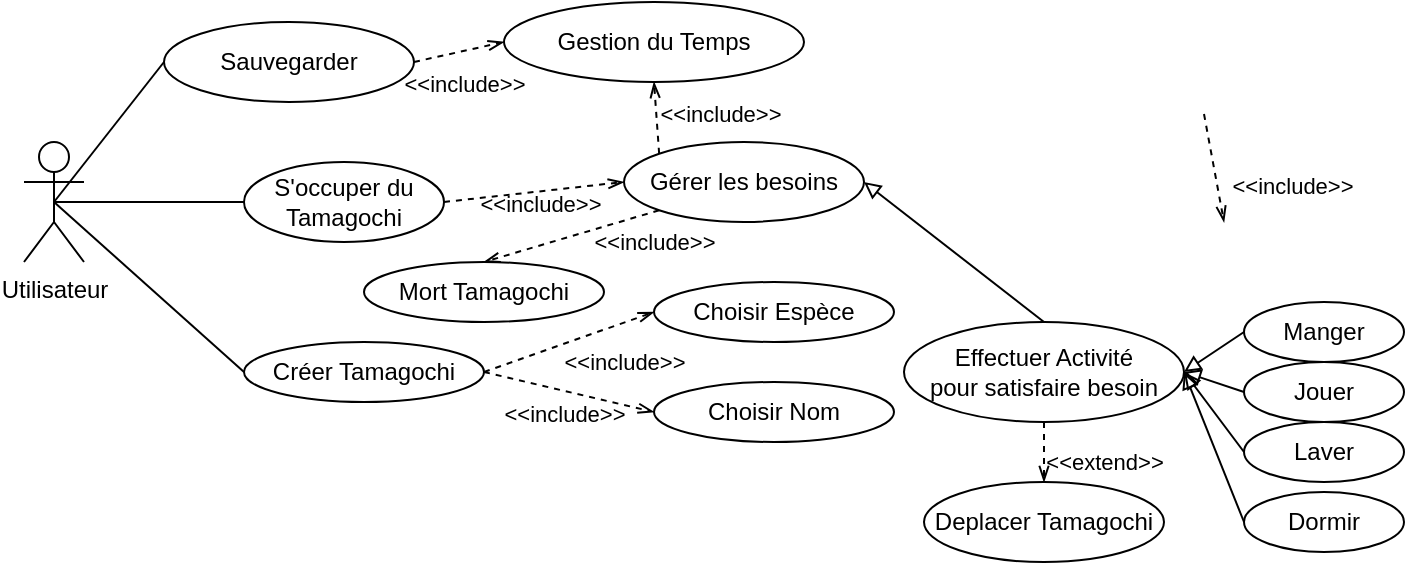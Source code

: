 <mxfile version="15.2.7" type="github">
  <diagram id="hf7tUSSGctodM-PZdDx_" name="Page-1">
    <mxGraphModel dx="630" dy="333" grid="1" gridSize="10" guides="1" tooltips="1" connect="1" arrows="1" fold="1" page="1" pageScale="1" pageWidth="850" pageHeight="1100" math="0" shadow="0">
      <root>
        <mxCell id="0" />
        <mxCell id="1" parent="0" />
        <mxCell id="pM8h4kd1RZJodPii1csn-1" value="Utilisateur" style="shape=umlActor;verticalLabelPosition=bottom;verticalAlign=top;html=1;outlineConnect=0;" parent="1" vertex="1">
          <mxGeometry x="110" y="170" width="30" height="60" as="geometry" />
        </mxCell>
        <mxCell id="pM8h4kd1RZJodPii1csn-2" value="S&#39;occuper du Tamagochi" style="ellipse;whiteSpace=wrap;html=1;" parent="1" vertex="1">
          <mxGeometry x="220" y="180" width="100" height="40" as="geometry" />
        </mxCell>
        <mxCell id="pM8h4kd1RZJodPii1csn-3" value="Mort Tamagochi" style="ellipse;whiteSpace=wrap;html=1;" parent="1" vertex="1">
          <mxGeometry x="280" y="230" width="120" height="30" as="geometry" />
        </mxCell>
        <mxCell id="pM8h4kd1RZJodPii1csn-4" value="Sauvegarder" style="ellipse;whiteSpace=wrap;html=1;" parent="1" vertex="1">
          <mxGeometry x="180" y="110" width="125" height="40" as="geometry" />
        </mxCell>
        <mxCell id="pM8h4kd1RZJodPii1csn-5" value="Créer Tamagochi" style="ellipse;whiteSpace=wrap;html=1;" parent="1" vertex="1">
          <mxGeometry x="220" y="270" width="120" height="30" as="geometry" />
        </mxCell>
        <mxCell id="pM8h4kd1RZJodPii1csn-6" value="Choisir Espèce" style="ellipse;whiteSpace=wrap;html=1;" parent="1" vertex="1">
          <mxGeometry x="425" y="240" width="120" height="30" as="geometry" />
        </mxCell>
        <mxCell id="pM8h4kd1RZJodPii1csn-9" value="Gestion du Temps" style="ellipse;whiteSpace=wrap;html=1;" parent="1" vertex="1">
          <mxGeometry x="350" y="100" width="150" height="40" as="geometry" />
        </mxCell>
        <mxCell id="pM8h4kd1RZJodPii1csn-10" value="" style="endArrow=none;html=1;exitX=0.5;exitY=0.5;exitDx=0;exitDy=0;exitPerimeter=0;entryX=0;entryY=0.5;entryDx=0;entryDy=0;" parent="1" source="pM8h4kd1RZJodPii1csn-1" target="pM8h4kd1RZJodPii1csn-2" edge="1">
          <mxGeometry width="50" height="50" relative="1" as="geometry">
            <mxPoint x="140" y="120" as="sourcePoint" />
            <mxPoint x="190" y="70" as="targetPoint" />
          </mxGeometry>
        </mxCell>
        <mxCell id="pM8h4kd1RZJodPii1csn-11" value="" style="endArrow=openThin;html=1;exitX=1;exitY=0.5;exitDx=0;exitDy=0;entryX=0;entryY=0.5;entryDx=0;entryDy=0;dashed=1;endFill=0;" parent="1" source="pM8h4kd1RZJodPii1csn-2" target="pM8h4kd1RZJodPii1csn-12" edge="1">
          <mxGeometry width="50" height="50" relative="1" as="geometry">
            <mxPoint x="400" y="180" as="sourcePoint" />
            <mxPoint x="450" y="130" as="targetPoint" />
          </mxGeometry>
        </mxCell>
        <mxCell id="pM8h4kd1RZJodPii1csn-30" value="&amp;lt;&amp;lt;include&amp;gt;&amp;gt;" style="edgeLabel;html=1;align=center;verticalAlign=middle;resizable=0;points=[];labelBackgroundColor=none;" parent="pM8h4kd1RZJodPii1csn-11" vertex="1" connectable="0">
          <mxGeometry x="0.131" y="-2" relative="1" as="geometry">
            <mxPoint x="-3" y="4" as="offset" />
          </mxGeometry>
        </mxCell>
        <mxCell id="pM8h4kd1RZJodPii1csn-12" value="Gérer les besoins" style="ellipse;whiteSpace=wrap;html=1;" parent="1" vertex="1">
          <mxGeometry x="410" y="170" width="120" height="40" as="geometry" />
        </mxCell>
        <mxCell id="pM8h4kd1RZJodPii1csn-15" value="" style="endArrow=none;html=1;exitX=0;exitY=0.5;exitDx=0;exitDy=0;entryX=0.5;entryY=0.5;entryDx=0;entryDy=0;entryPerimeter=0;" parent="1" source="pM8h4kd1RZJodPii1csn-5" target="pM8h4kd1RZJodPii1csn-1" edge="1">
          <mxGeometry width="50" height="50" relative="1" as="geometry">
            <mxPoint x="570" y="130" as="sourcePoint" />
            <mxPoint x="470" y="180" as="targetPoint" />
          </mxGeometry>
        </mxCell>
        <mxCell id="pM8h4kd1RZJodPii1csn-21" value="" style="endArrow=none;html=1;exitX=0.5;exitY=0.5;exitDx=0;exitDy=0;exitPerimeter=0;entryX=0;entryY=0.5;entryDx=0;entryDy=0;" parent="1" source="pM8h4kd1RZJodPii1csn-1" target="pM8h4kd1RZJodPii1csn-4" edge="1">
          <mxGeometry width="50" height="50" relative="1" as="geometry">
            <mxPoint x="205" y="220" as="sourcePoint" />
            <mxPoint x="290" y="210" as="targetPoint" />
          </mxGeometry>
        </mxCell>
        <mxCell id="pM8h4kd1RZJodPii1csn-26" value="Deplacer Tamagochi" style="ellipse;whiteSpace=wrap;html=1;" parent="1" vertex="1">
          <mxGeometry x="560" y="340" width="120" height="40" as="geometry" />
        </mxCell>
        <mxCell id="pM8h4kd1RZJodPii1csn-27" value="Effectuer Activité&lt;br&gt;pour satisfaire besoin" style="ellipse;whiteSpace=wrap;html=1;" parent="1" vertex="1">
          <mxGeometry x="550" y="260" width="140" height="50" as="geometry" />
        </mxCell>
        <mxCell id="pM8h4kd1RZJodPii1csn-31" value="" style="endArrow=openThin;html=1;dashed=1;endFill=0;" parent="1" edge="1">
          <mxGeometry width="50" height="50" relative="1" as="geometry">
            <mxPoint x="700" y="156" as="sourcePoint" />
            <mxPoint x="710" y="210" as="targetPoint" />
          </mxGeometry>
        </mxCell>
        <mxCell id="pM8h4kd1RZJodPii1csn-32" value="&amp;lt;&amp;lt;include&amp;gt;&amp;gt;" style="edgeLabel;html=1;align=center;verticalAlign=middle;resizable=0;points=[];labelBackgroundColor=none;" parent="pM8h4kd1RZJodPii1csn-31" vertex="1" connectable="0">
          <mxGeometry x="0.131" y="-2" relative="1" as="geometry">
            <mxPoint x="40" y="5" as="offset" />
          </mxGeometry>
        </mxCell>
        <mxCell id="pM8h4kd1RZJodPii1csn-33" value="" style="endArrow=openThin;html=1;entryX=0.5;entryY=0;entryDx=0;entryDy=0;dashed=1;endFill=0;exitX=0.5;exitY=1;exitDx=0;exitDy=0;" parent="1" source="pM8h4kd1RZJodPii1csn-27" target="pM8h4kd1RZJodPii1csn-26" edge="1">
          <mxGeometry width="50" height="50" relative="1" as="geometry">
            <mxPoint x="710" y="355" as="sourcePoint" />
            <mxPoint x="600.266" y="307.407" as="targetPoint" />
          </mxGeometry>
        </mxCell>
        <mxCell id="pM8h4kd1RZJodPii1csn-34" value="&amp;lt;&amp;lt;extend&amp;gt;&amp;gt;" style="edgeLabel;html=1;align=center;verticalAlign=middle;resizable=0;points=[];labelBackgroundColor=none;" parent="pM8h4kd1RZJodPii1csn-33" vertex="1" connectable="0">
          <mxGeometry x="0.131" y="-2" relative="1" as="geometry">
            <mxPoint x="32" y="3" as="offset" />
          </mxGeometry>
        </mxCell>
        <mxCell id="pM8h4kd1RZJodPii1csn-35" value="" style="endArrow=openThin;html=1;exitX=1;exitY=0.5;exitDx=0;exitDy=0;entryX=0;entryY=0.5;entryDx=0;entryDy=0;dashed=1;endFill=0;" parent="1" source="pM8h4kd1RZJodPii1csn-5" target="pM8h4kd1RZJodPii1csn-6" edge="1">
          <mxGeometry width="50" height="50" relative="1" as="geometry">
            <mxPoint x="400" y="280" as="sourcePoint" />
            <mxPoint x="480" y="270" as="targetPoint" />
          </mxGeometry>
        </mxCell>
        <mxCell id="pM8h4kd1RZJodPii1csn-36" value="&amp;lt;&amp;lt;include&amp;gt;&amp;gt;" style="edgeLabel;html=1;align=center;verticalAlign=middle;resizable=0;points=[];labelBackgroundColor=none;" parent="pM8h4kd1RZJodPii1csn-35" vertex="1" connectable="0">
          <mxGeometry x="0.131" y="-2" relative="1" as="geometry">
            <mxPoint x="21" y="10" as="offset" />
          </mxGeometry>
        </mxCell>
        <mxCell id="pM8h4kd1RZJodPii1csn-38" value="Choisir Nom" style="ellipse;whiteSpace=wrap;html=1;" parent="1" vertex="1">
          <mxGeometry x="425" y="290" width="120" height="30" as="geometry" />
        </mxCell>
        <mxCell id="pM8h4kd1RZJodPii1csn-39" value="" style="endArrow=openThin;html=1;exitX=1;exitY=0.5;exitDx=0;exitDy=0;entryX=0;entryY=0.5;entryDx=0;entryDy=0;dashed=1;endFill=0;" parent="1" source="pM8h4kd1RZJodPii1csn-5" target="pM8h4kd1RZJodPii1csn-38" edge="1">
          <mxGeometry width="50" height="50" relative="1" as="geometry">
            <mxPoint x="350" y="295" as="sourcePoint" />
            <mxPoint x="435" y="265" as="targetPoint" />
          </mxGeometry>
        </mxCell>
        <mxCell id="pM8h4kd1RZJodPii1csn-40" value="&amp;lt;&amp;lt;include&amp;gt;&amp;gt;" style="edgeLabel;html=1;align=center;verticalAlign=middle;resizable=0;points=[];labelBackgroundColor=none;" parent="pM8h4kd1RZJodPii1csn-39" vertex="1" connectable="0">
          <mxGeometry x="0.131" y="-2" relative="1" as="geometry">
            <mxPoint x="-8" y="7" as="offset" />
          </mxGeometry>
        </mxCell>
        <mxCell id="pM8h4kd1RZJodPii1csn-42" value="" style="endArrow=openThin;html=1;exitX=0;exitY=0;exitDx=0;exitDy=0;entryX=0.5;entryY=1;entryDx=0;entryDy=0;dashed=1;endFill=0;" parent="1" source="pM8h4kd1RZJodPii1csn-12" target="pM8h4kd1RZJodPii1csn-9" edge="1">
          <mxGeometry width="50" height="50" relative="1" as="geometry">
            <mxPoint x="330" y="210" as="sourcePoint" />
            <mxPoint x="410" y="200" as="targetPoint" />
          </mxGeometry>
        </mxCell>
        <mxCell id="pM8h4kd1RZJodPii1csn-43" value="&amp;lt;&amp;lt;include&amp;gt;&amp;gt;" style="edgeLabel;html=1;align=center;verticalAlign=middle;resizable=0;points=[];labelBackgroundColor=none;" parent="pM8h4kd1RZJodPii1csn-42" vertex="1" connectable="0">
          <mxGeometry x="0.131" y="-2" relative="1" as="geometry">
            <mxPoint x="30" as="offset" />
          </mxGeometry>
        </mxCell>
        <mxCell id="pM8h4kd1RZJodPii1csn-44" value="" style="endArrow=openThin;html=1;exitX=0;exitY=1;exitDx=0;exitDy=0;entryX=0.5;entryY=0;entryDx=0;entryDy=0;dashed=1;endFill=0;" parent="1" source="pM8h4kd1RZJodPii1csn-12" target="pM8h4kd1RZJodPii1csn-3" edge="1">
          <mxGeometry width="50" height="50" relative="1" as="geometry">
            <mxPoint x="427.574" y="185.858" as="sourcePoint" />
            <mxPoint x="385" y="160" as="targetPoint" />
          </mxGeometry>
        </mxCell>
        <mxCell id="pM8h4kd1RZJodPii1csn-45" value="&amp;lt;&amp;lt;include&amp;gt;&amp;gt;" style="edgeLabel;html=1;align=center;verticalAlign=middle;resizable=0;points=[];labelBackgroundColor=none;" parent="pM8h4kd1RZJodPii1csn-44" vertex="1" connectable="0">
          <mxGeometry x="0.131" y="-2" relative="1" as="geometry">
            <mxPoint x="47" y="3" as="offset" />
          </mxGeometry>
        </mxCell>
        <mxCell id="pM8h4kd1RZJodPii1csn-46" value="" style="endArrow=openThin;html=1;exitX=1;exitY=0.5;exitDx=0;exitDy=0;entryX=0;entryY=0.5;entryDx=0;entryDy=0;dashed=1;endFill=0;" parent="1" source="pM8h4kd1RZJodPii1csn-4" target="pM8h4kd1RZJodPii1csn-9" edge="1">
          <mxGeometry width="50" height="50" relative="1" as="geometry">
            <mxPoint x="427.574" y="185.858" as="sourcePoint" />
            <mxPoint x="385" y="160" as="targetPoint" />
          </mxGeometry>
        </mxCell>
        <mxCell id="pM8h4kd1RZJodPii1csn-47" value="&amp;lt;&amp;lt;include&amp;gt;&amp;gt;" style="edgeLabel;html=1;align=center;verticalAlign=middle;resizable=0;points=[];labelBackgroundColor=none;" parent="pM8h4kd1RZJodPii1csn-46" vertex="1" connectable="0">
          <mxGeometry x="0.131" y="-2" relative="1" as="geometry">
            <mxPoint x="-1" y="14" as="offset" />
          </mxGeometry>
        </mxCell>
        <mxCell id="G-hD4Mh0jg00dwe2MlU2-1" value="" style="endArrow=none;html=1;exitX=1;exitY=0.5;exitDx=0;exitDy=0;entryX=0.5;entryY=0;entryDx=0;entryDy=0;startArrow=block;startFill=0;" edge="1" parent="1" source="pM8h4kd1RZJodPii1csn-12" target="pM8h4kd1RZJodPii1csn-27">
          <mxGeometry width="50" height="50" relative="1" as="geometry">
            <mxPoint x="585" y="210" as="sourcePoint" />
            <mxPoint x="680" y="210" as="targetPoint" />
          </mxGeometry>
        </mxCell>
        <mxCell id="G-hD4Mh0jg00dwe2MlU2-2" value="Manger" style="ellipse;whiteSpace=wrap;html=1;" vertex="1" parent="1">
          <mxGeometry x="720" y="250" width="80" height="30" as="geometry" />
        </mxCell>
        <mxCell id="G-hD4Mh0jg00dwe2MlU2-3" value="Jouer" style="ellipse;whiteSpace=wrap;html=1;" vertex="1" parent="1">
          <mxGeometry x="720" y="280" width="80" height="30" as="geometry" />
        </mxCell>
        <mxCell id="G-hD4Mh0jg00dwe2MlU2-4" value="Laver" style="ellipse;whiteSpace=wrap;html=1;" vertex="1" parent="1">
          <mxGeometry x="720" y="310" width="80" height="30" as="geometry" />
        </mxCell>
        <mxCell id="G-hD4Mh0jg00dwe2MlU2-5" value="Dormir" style="ellipse;whiteSpace=wrap;html=1;" vertex="1" parent="1">
          <mxGeometry x="720" y="345" width="80" height="30" as="geometry" />
        </mxCell>
        <mxCell id="G-hD4Mh0jg00dwe2MlU2-6" value="" style="endArrow=none;html=1;entryX=0;entryY=0.5;entryDx=0;entryDy=0;startArrow=block;startFill=0;exitX=1;exitY=0.5;exitDx=0;exitDy=0;" edge="1" parent="1" source="pM8h4kd1RZJodPii1csn-27" target="G-hD4Mh0jg00dwe2MlU2-2">
          <mxGeometry width="50" height="50" relative="1" as="geometry">
            <mxPoint x="670" y="250" as="sourcePoint" />
            <mxPoint x="700" y="250" as="targetPoint" />
          </mxGeometry>
        </mxCell>
        <mxCell id="G-hD4Mh0jg00dwe2MlU2-7" value="" style="endArrow=none;html=1;entryX=0;entryY=0.5;entryDx=0;entryDy=0;startArrow=block;startFill=0;exitX=1;exitY=0.5;exitDx=0;exitDy=0;" edge="1" parent="1" source="pM8h4kd1RZJodPii1csn-27" target="G-hD4Mh0jg00dwe2MlU2-3">
          <mxGeometry width="50" height="50" relative="1" as="geometry">
            <mxPoint x="680" y="260" as="sourcePoint" />
            <mxPoint x="730" y="275" as="targetPoint" />
          </mxGeometry>
        </mxCell>
        <mxCell id="G-hD4Mh0jg00dwe2MlU2-8" value="" style="endArrow=none;html=1;entryX=0;entryY=0.5;entryDx=0;entryDy=0;startArrow=block;startFill=0;exitX=1;exitY=0.5;exitDx=0;exitDy=0;" edge="1" parent="1" source="pM8h4kd1RZJodPii1csn-27" target="G-hD4Mh0jg00dwe2MlU2-4">
          <mxGeometry width="50" height="50" relative="1" as="geometry">
            <mxPoint x="690" y="270" as="sourcePoint" />
            <mxPoint x="730" y="305" as="targetPoint" />
          </mxGeometry>
        </mxCell>
        <mxCell id="G-hD4Mh0jg00dwe2MlU2-9" value="" style="endArrow=none;html=1;entryX=0;entryY=0.5;entryDx=0;entryDy=0;startArrow=block;startFill=0;exitX=1;exitY=0.5;exitDx=0;exitDy=0;" edge="1" parent="1" source="pM8h4kd1RZJodPii1csn-27" target="G-hD4Mh0jg00dwe2MlU2-5">
          <mxGeometry width="50" height="50" relative="1" as="geometry">
            <mxPoint x="700" y="280" as="sourcePoint" />
            <mxPoint x="730" y="335" as="targetPoint" />
          </mxGeometry>
        </mxCell>
      </root>
    </mxGraphModel>
  </diagram>
</mxfile>
